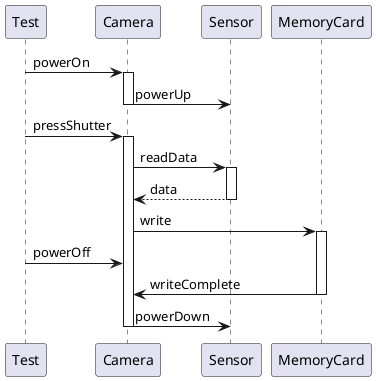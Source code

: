 @startuml

Test -> Camera: powerOn
activate Camera
Camera -> Sensor: powerUp
deactivate Camera

Test -> Camera: pressShutter
activate Camera
Camera -> Sensor: readData
activate Sensor
Camera <-- Sensor: data
deactivate Sensor

Camera -> MemoryCard: write
activate MemoryCard

Test -> Camera: powerOff
MemoryCard -> Camera: writeComplete
deactivate MemoryCard
Camera -> Sensor: powerDown
deactivate Camera

@enduml